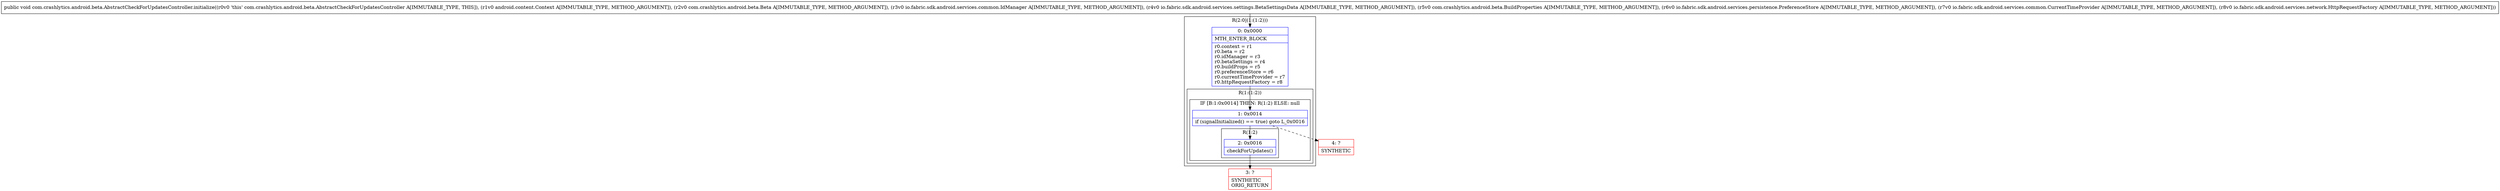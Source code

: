 digraph "CFG forcom.crashlytics.android.beta.AbstractCheckForUpdatesController.initialize(Landroid\/content\/Context;Lcom\/crashlytics\/android\/beta\/Beta;Lio\/fabric\/sdk\/android\/services\/common\/IdManager;Lio\/fabric\/sdk\/android\/services\/settings\/BetaSettingsData;Lcom\/crashlytics\/android\/beta\/BuildProperties;Lio\/fabric\/sdk\/android\/services\/persistence\/PreferenceStore;Lio\/fabric\/sdk\/android\/services\/common\/CurrentTimeProvider;Lio\/fabric\/sdk\/android\/services\/network\/HttpRequestFactory;)V" {
subgraph cluster_Region_1642489842 {
label = "R(2:0|(1:(1:2)))";
node [shape=record,color=blue];
Node_0 [shape=record,label="{0\:\ 0x0000|MTH_ENTER_BLOCK\l|r0.context = r1\lr0.beta = r2\lr0.idManager = r3\lr0.betaSettings = r4\lr0.buildProps = r5\lr0.preferenceStore = r6\lr0.currentTimeProvider = r7\lr0.httpRequestFactory = r8\l}"];
subgraph cluster_Region_238660217 {
label = "R(1:(1:2))";
node [shape=record,color=blue];
subgraph cluster_IfRegion_437394941 {
label = "IF [B:1:0x0014] THEN: R(1:2) ELSE: null";
node [shape=record,color=blue];
Node_1 [shape=record,label="{1\:\ 0x0014|if (signalInitialized() == true) goto L_0x0016\l}"];
subgraph cluster_Region_347707194 {
label = "R(1:2)";
node [shape=record,color=blue];
Node_2 [shape=record,label="{2\:\ 0x0016|checkForUpdates()\l}"];
}
}
}
}
Node_3 [shape=record,color=red,label="{3\:\ ?|SYNTHETIC\lORIG_RETURN\l}"];
Node_4 [shape=record,color=red,label="{4\:\ ?|SYNTHETIC\l}"];
MethodNode[shape=record,label="{public void com.crashlytics.android.beta.AbstractCheckForUpdatesController.initialize((r0v0 'this' com.crashlytics.android.beta.AbstractCheckForUpdatesController A[IMMUTABLE_TYPE, THIS]), (r1v0 android.content.Context A[IMMUTABLE_TYPE, METHOD_ARGUMENT]), (r2v0 com.crashlytics.android.beta.Beta A[IMMUTABLE_TYPE, METHOD_ARGUMENT]), (r3v0 io.fabric.sdk.android.services.common.IdManager A[IMMUTABLE_TYPE, METHOD_ARGUMENT]), (r4v0 io.fabric.sdk.android.services.settings.BetaSettingsData A[IMMUTABLE_TYPE, METHOD_ARGUMENT]), (r5v0 com.crashlytics.android.beta.BuildProperties A[IMMUTABLE_TYPE, METHOD_ARGUMENT]), (r6v0 io.fabric.sdk.android.services.persistence.PreferenceStore A[IMMUTABLE_TYPE, METHOD_ARGUMENT]), (r7v0 io.fabric.sdk.android.services.common.CurrentTimeProvider A[IMMUTABLE_TYPE, METHOD_ARGUMENT]), (r8v0 io.fabric.sdk.android.services.network.HttpRequestFactory A[IMMUTABLE_TYPE, METHOD_ARGUMENT])) }"];
MethodNode -> Node_0;
Node_0 -> Node_1;
Node_1 -> Node_2;
Node_1 -> Node_4[style=dashed];
Node_2 -> Node_3;
}

